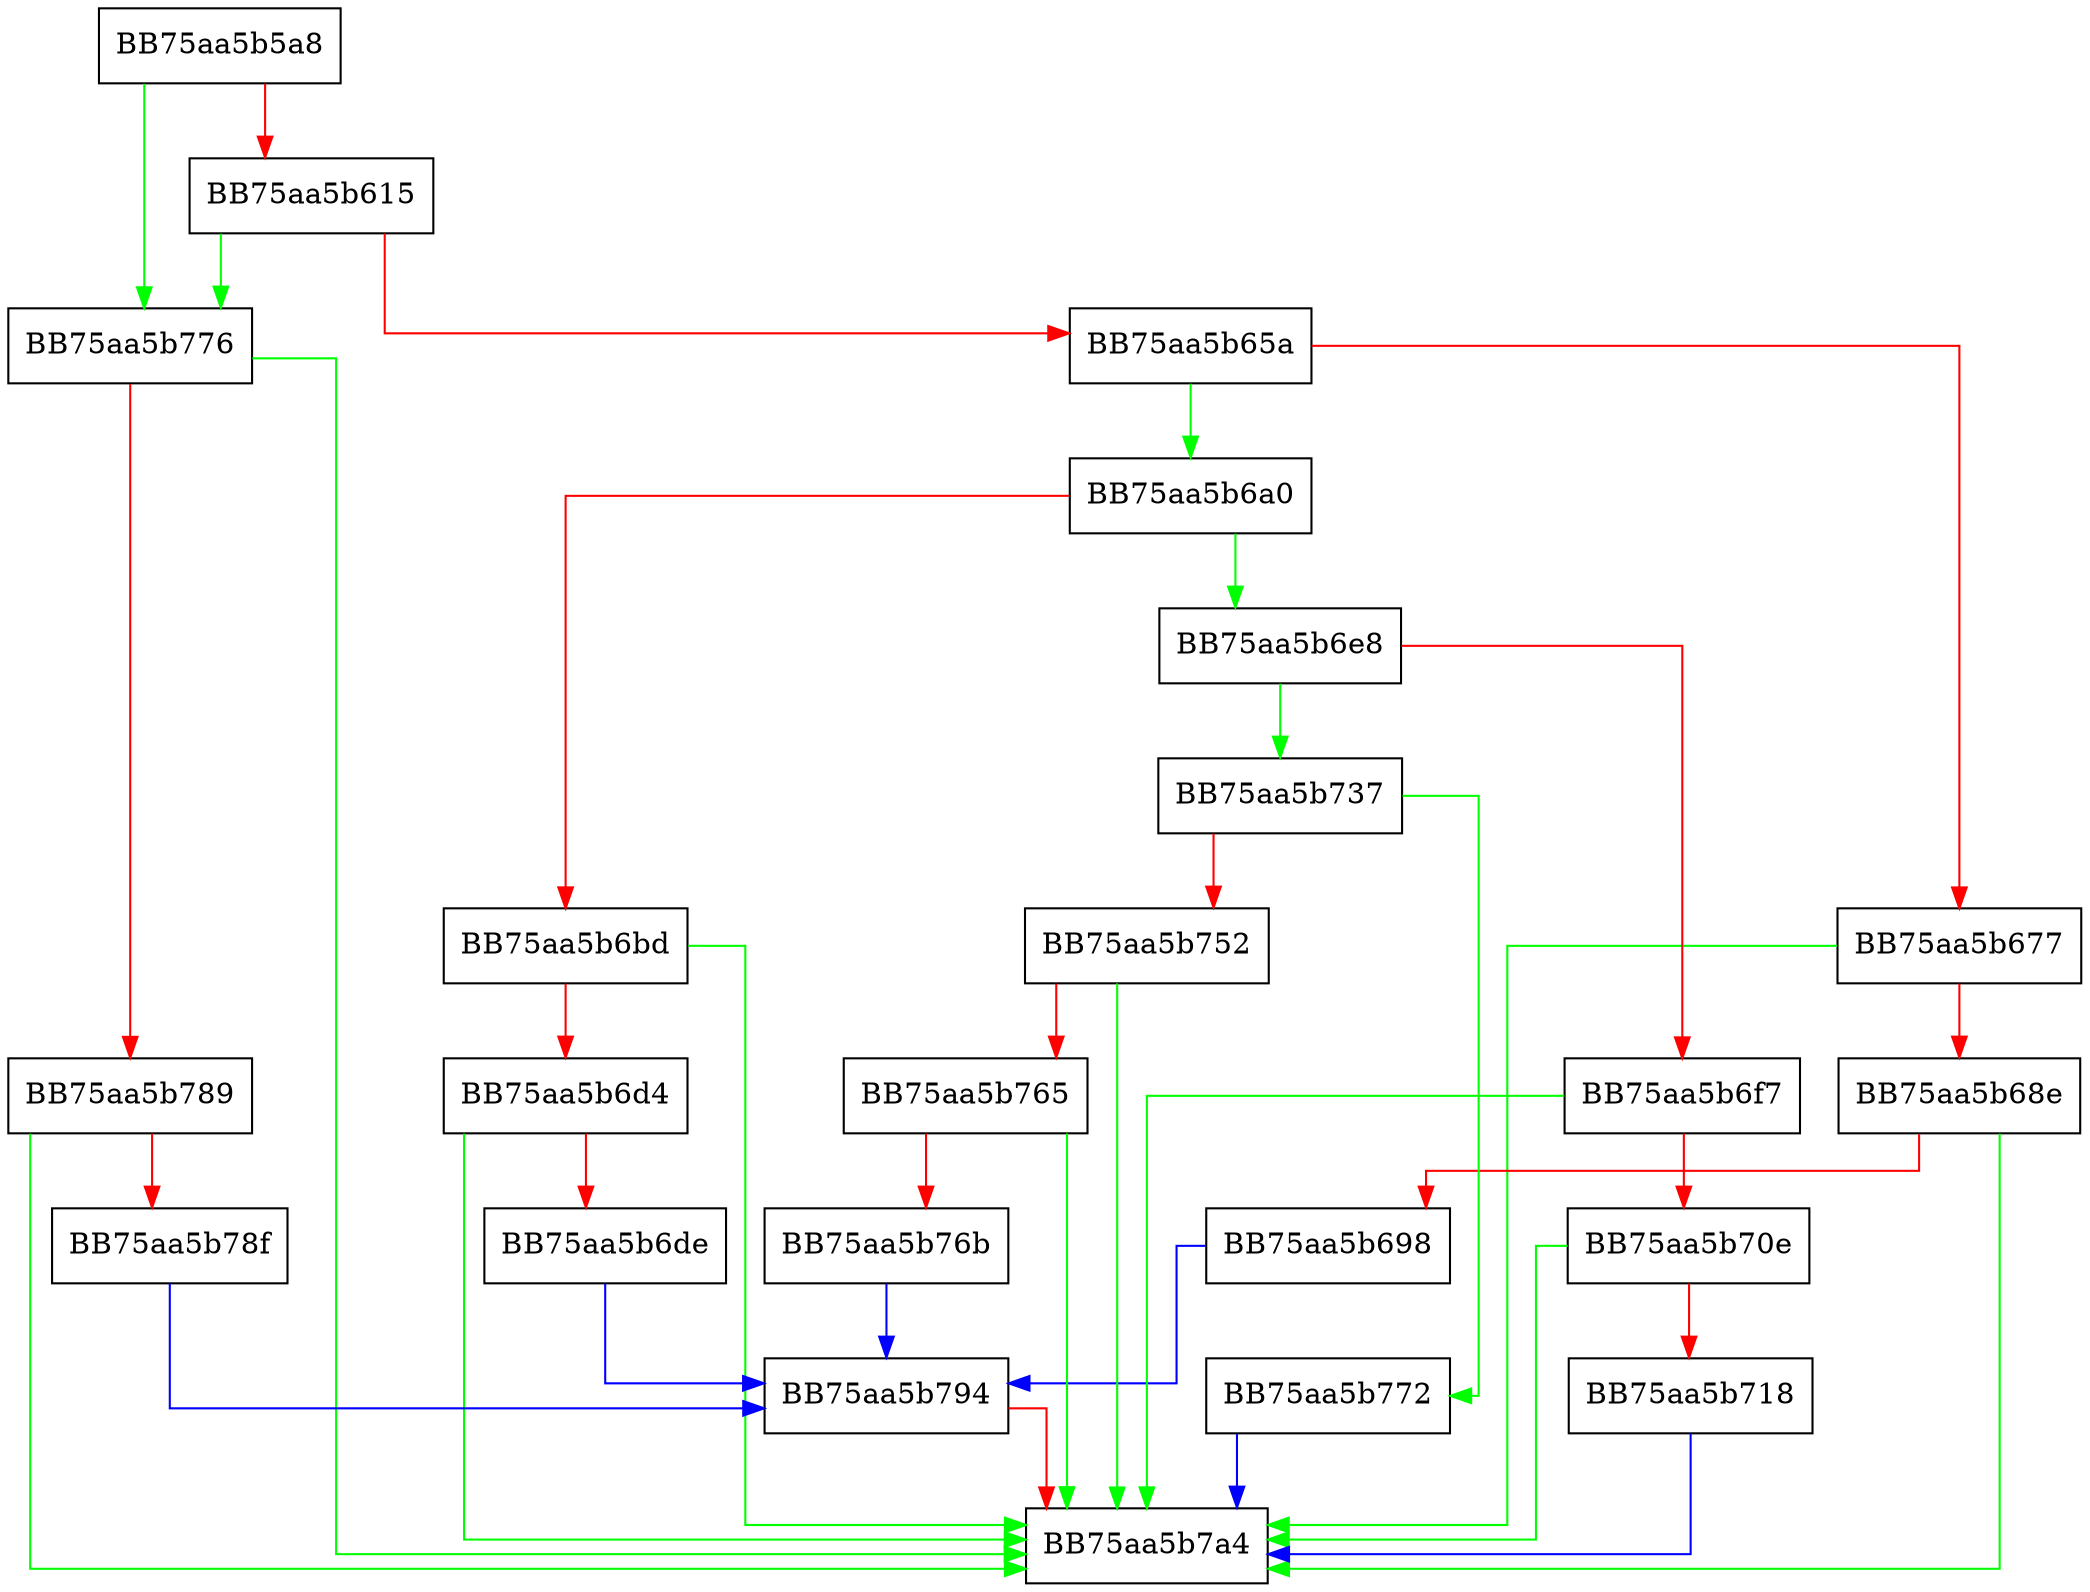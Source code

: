 digraph GetImportInfo {
  node [shape="box"];
  graph [splines=ortho];
  BB75aa5b5a8 -> BB75aa5b776 [color="green"];
  BB75aa5b5a8 -> BB75aa5b615 [color="red"];
  BB75aa5b615 -> BB75aa5b776 [color="green"];
  BB75aa5b615 -> BB75aa5b65a [color="red"];
  BB75aa5b65a -> BB75aa5b6a0 [color="green"];
  BB75aa5b65a -> BB75aa5b677 [color="red"];
  BB75aa5b677 -> BB75aa5b7a4 [color="green"];
  BB75aa5b677 -> BB75aa5b68e [color="red"];
  BB75aa5b68e -> BB75aa5b7a4 [color="green"];
  BB75aa5b68e -> BB75aa5b698 [color="red"];
  BB75aa5b698 -> BB75aa5b794 [color="blue"];
  BB75aa5b6a0 -> BB75aa5b6e8 [color="green"];
  BB75aa5b6a0 -> BB75aa5b6bd [color="red"];
  BB75aa5b6bd -> BB75aa5b7a4 [color="green"];
  BB75aa5b6bd -> BB75aa5b6d4 [color="red"];
  BB75aa5b6d4 -> BB75aa5b7a4 [color="green"];
  BB75aa5b6d4 -> BB75aa5b6de [color="red"];
  BB75aa5b6de -> BB75aa5b794 [color="blue"];
  BB75aa5b6e8 -> BB75aa5b737 [color="green"];
  BB75aa5b6e8 -> BB75aa5b6f7 [color="red"];
  BB75aa5b6f7 -> BB75aa5b7a4 [color="green"];
  BB75aa5b6f7 -> BB75aa5b70e [color="red"];
  BB75aa5b70e -> BB75aa5b7a4 [color="green"];
  BB75aa5b70e -> BB75aa5b718 [color="red"];
  BB75aa5b718 -> BB75aa5b7a4 [color="blue"];
  BB75aa5b737 -> BB75aa5b772 [color="green"];
  BB75aa5b737 -> BB75aa5b752 [color="red"];
  BB75aa5b752 -> BB75aa5b7a4 [color="green"];
  BB75aa5b752 -> BB75aa5b765 [color="red"];
  BB75aa5b765 -> BB75aa5b7a4 [color="green"];
  BB75aa5b765 -> BB75aa5b76b [color="red"];
  BB75aa5b76b -> BB75aa5b794 [color="blue"];
  BB75aa5b772 -> BB75aa5b7a4 [color="blue"];
  BB75aa5b776 -> BB75aa5b7a4 [color="green"];
  BB75aa5b776 -> BB75aa5b789 [color="red"];
  BB75aa5b789 -> BB75aa5b7a4 [color="green"];
  BB75aa5b789 -> BB75aa5b78f [color="red"];
  BB75aa5b78f -> BB75aa5b794 [color="blue"];
  BB75aa5b794 -> BB75aa5b7a4 [color="red"];
}